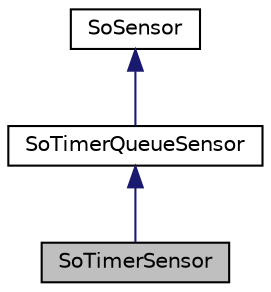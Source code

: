 digraph "SoTimerSensor"
{
 // LATEX_PDF_SIZE
  edge [fontname="Helvetica",fontsize="10",labelfontname="Helvetica",labelfontsize="10"];
  node [fontname="Helvetica",fontsize="10",shape=record];
  Node1 [label="SoTimerSensor",height=0.2,width=0.4,color="black", fillcolor="grey75", style="filled", fontcolor="black",tooltip="The SoTimerSensor class is a sensor which will trigger at given intervals."];
  Node2 -> Node1 [dir="back",color="midnightblue",fontsize="10",style="solid",fontname="Helvetica"];
  Node2 [label="SoTimerQueueSensor",height=0.2,width=0.4,color="black", fillcolor="white", style="filled",URL="$classSoTimerQueueSensor.html",tooltip="The SoTimerQueueSensor class is the abstract base class for sensors triggering on certain timer event..."];
  Node3 -> Node2 [dir="back",color="midnightblue",fontsize="10",style="solid",fontname="Helvetica"];
  Node3 [label="SoSensor",height=0.2,width=0.4,color="black", fillcolor="white", style="filled",URL="$classSoSensor.html",tooltip="The SoSensor class is the abstract base class for all sensors."];
}
